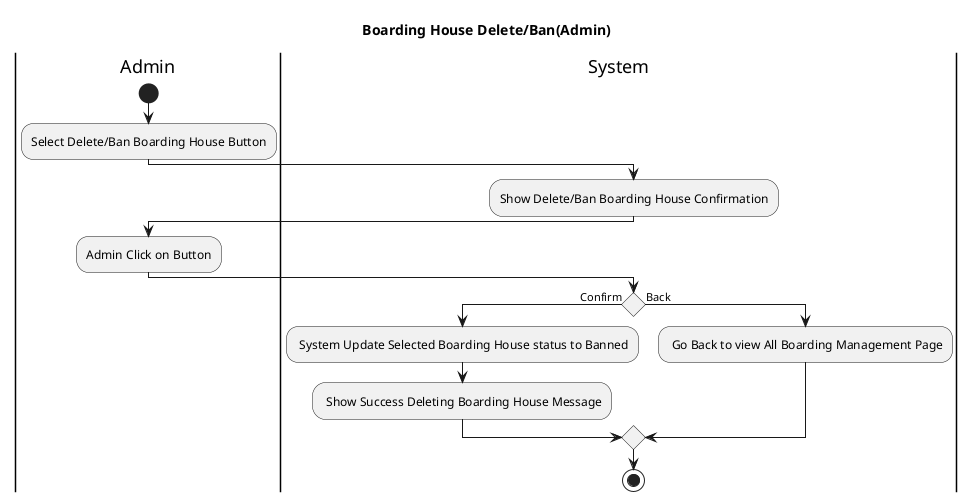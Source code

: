 @startuml
title Boarding House Delete/Ban(Admin)
|Admin|
start 
    :Select Delete/Ban Boarding House Button;
|System|
    :Show Delete/Ban Boarding House Confirmation;
|Admin|
    :Admin Click on Button;
    |System|
If () then (Confirm)
    : System Update Selected Boarding House status to Banned;
    : Show Success Deleting Boarding House Message;
else (Back)
    : Go Back to view All Boarding Management Page;  
endif
stop
@enduml
